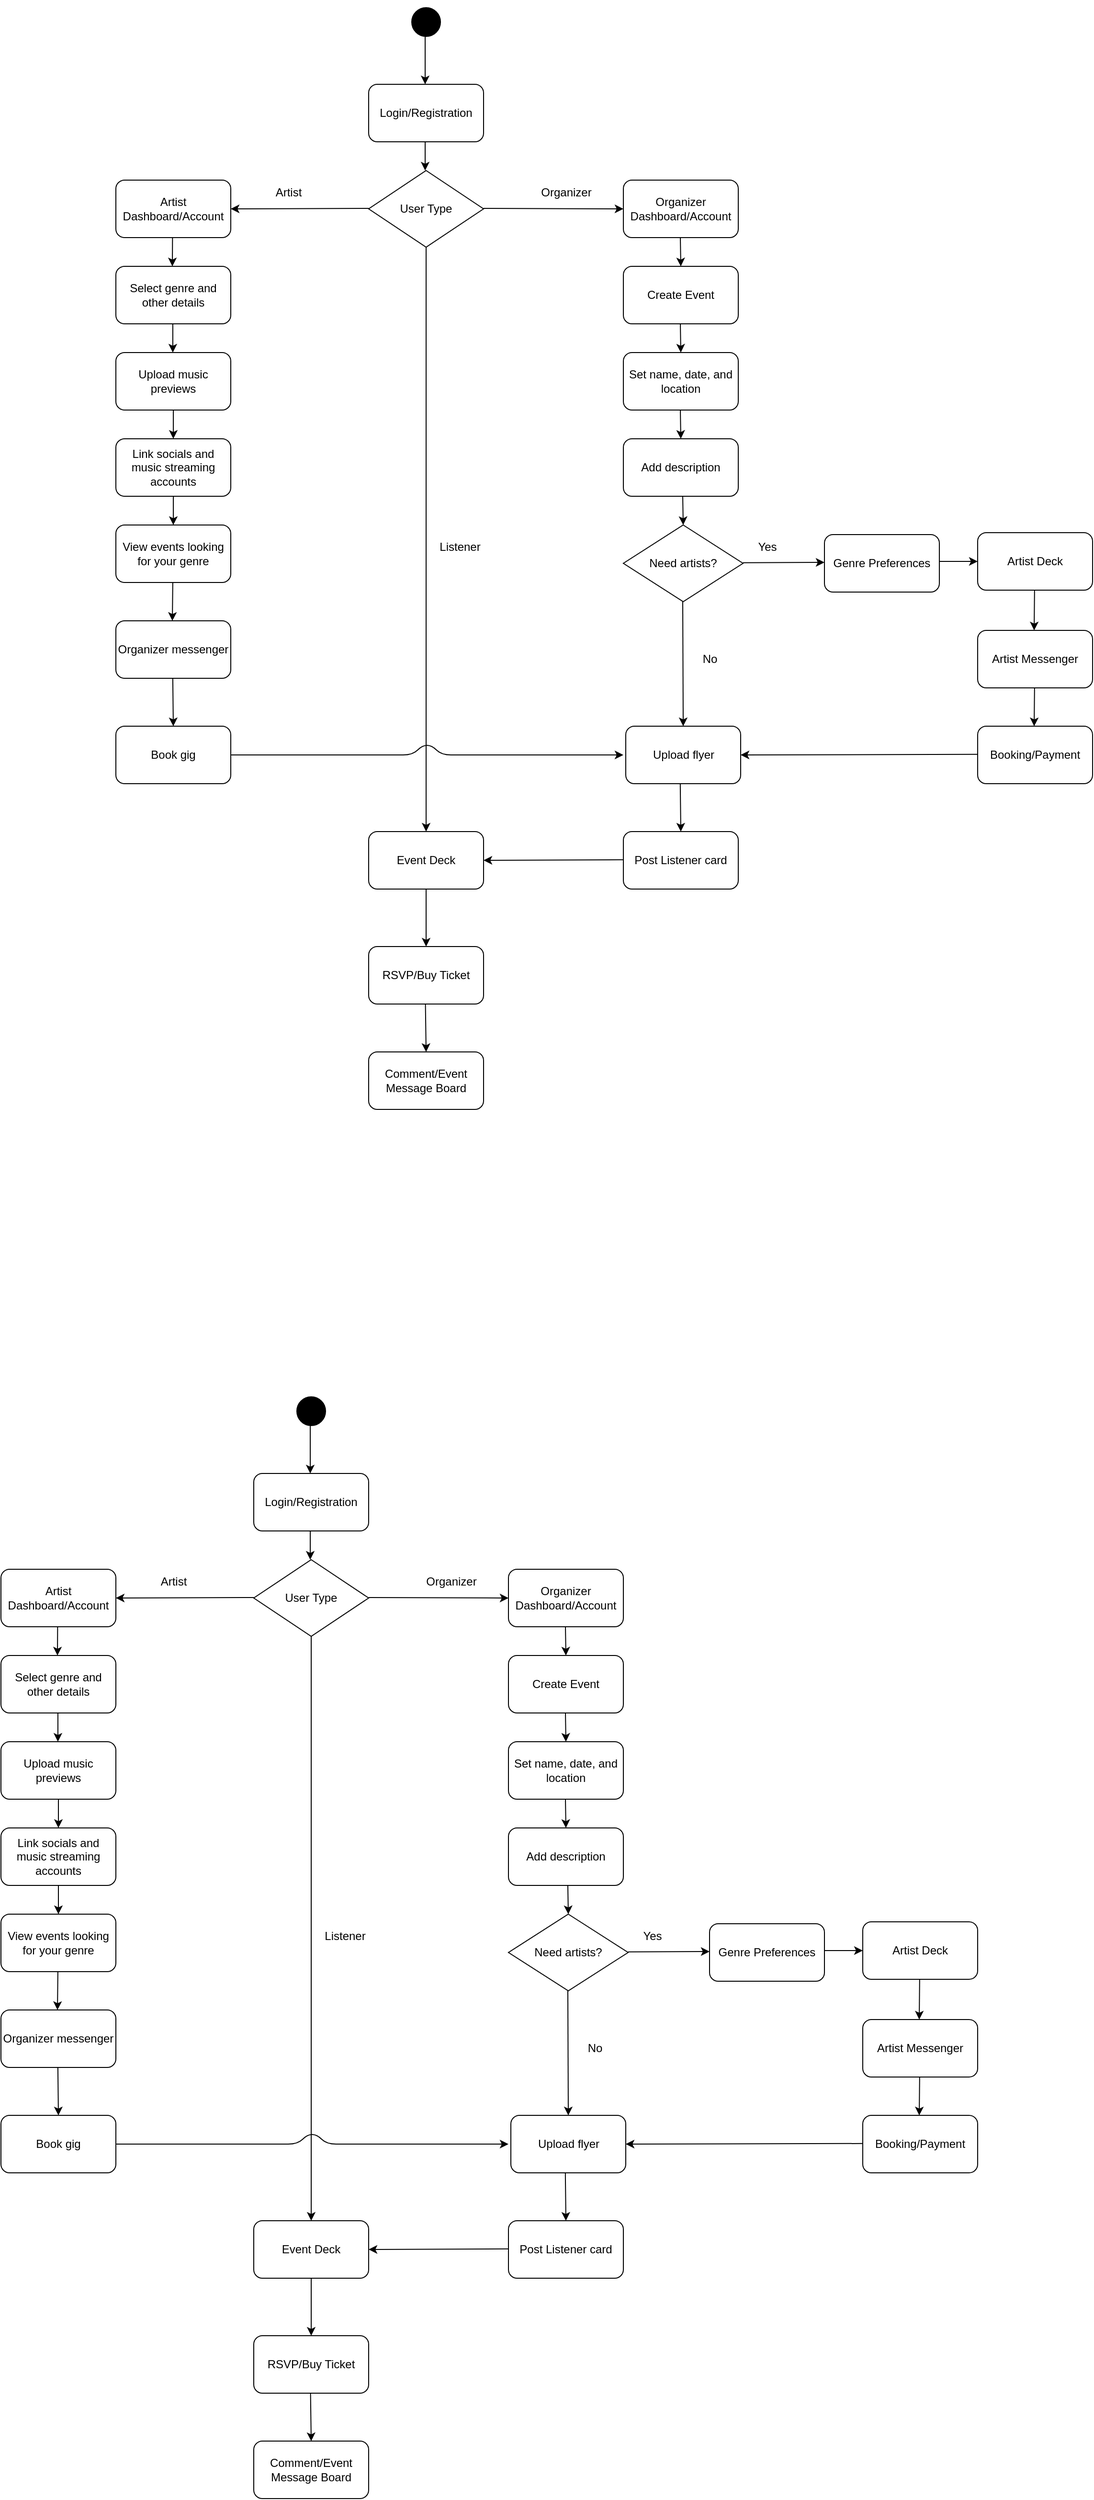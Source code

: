 <mxfile version="26.0.14">
  <diagram id="C5RBs43oDa-KdzZeNtuy" name="Page-1">
    <mxGraphModel dx="1079" dy="726" grid="1" gridSize="10" guides="1" tooltips="1" connect="1" arrows="1" fold="1" page="1" pageScale="1" pageWidth="3300" pageHeight="4681" math="0" shadow="0">
      <root>
        <mxCell id="WIyWlLk6GJQsqaUBKTNV-0" />
        <mxCell id="WIyWlLk6GJQsqaUBKTNV-1" parent="WIyWlLk6GJQsqaUBKTNV-0" />
        <mxCell id="DigcfTSRDrCoX3ZLGl0v-1" value="" style="ellipse;whiteSpace=wrap;html=1;aspect=fixed;fillColor=#000000;" parent="WIyWlLk6GJQsqaUBKTNV-1" vertex="1">
          <mxGeometry x="1649" y="70" width="30" height="30" as="geometry" />
        </mxCell>
        <mxCell id="DigcfTSRDrCoX3ZLGl0v-2" value="" style="endArrow=classic;html=1;rounded=0;" parent="WIyWlLk6GJQsqaUBKTNV-1" edge="1">
          <mxGeometry width="50" height="50" relative="1" as="geometry">
            <mxPoint x="1663" y="70" as="sourcePoint" />
            <mxPoint x="1663" y="150" as="targetPoint" />
            <Array as="points">
              <mxPoint x="1663" y="100" />
            </Array>
          </mxGeometry>
        </mxCell>
        <mxCell id="DigcfTSRDrCoX3ZLGl0v-3" value="Login/Registration" style="rounded=1;whiteSpace=wrap;html=1;" parent="WIyWlLk6GJQsqaUBKTNV-1" vertex="1">
          <mxGeometry x="1604" y="150" width="120" height="60" as="geometry" />
        </mxCell>
        <mxCell id="DigcfTSRDrCoX3ZLGl0v-14" value="" style="endArrow=classic;html=1;rounded=0;" parent="WIyWlLk6GJQsqaUBKTNV-1" edge="1">
          <mxGeometry width="50" height="50" relative="1" as="geometry">
            <mxPoint x="1663" y="210" as="sourcePoint" />
            <mxPoint x="1663" y="240" as="targetPoint" />
          </mxGeometry>
        </mxCell>
        <mxCell id="DigcfTSRDrCoX3ZLGl0v-15" value="User Type" style="rhombus;whiteSpace=wrap;html=1;" parent="WIyWlLk6GJQsqaUBKTNV-1" vertex="1">
          <mxGeometry x="1604" y="240" width="120" height="80" as="geometry" />
        </mxCell>
        <mxCell id="DigcfTSRDrCoX3ZLGl0v-16" value="" style="endArrow=classic;html=1;rounded=0;" parent="WIyWlLk6GJQsqaUBKTNV-1" edge="1">
          <mxGeometry width="50" height="50" relative="1" as="geometry">
            <mxPoint x="1604" y="279.5" as="sourcePoint" />
            <mxPoint x="1460" y="280" as="targetPoint" />
          </mxGeometry>
        </mxCell>
        <mxCell id="DigcfTSRDrCoX3ZLGl0v-17" value="Artist" style="text;html=1;align=center;verticalAlign=middle;resizable=0;points=[];autosize=1;strokeColor=none;fillColor=none;" parent="WIyWlLk6GJQsqaUBKTNV-1" vertex="1">
          <mxGeometry x="1495" y="248" width="50" height="30" as="geometry" />
        </mxCell>
        <mxCell id="DigcfTSRDrCoX3ZLGl0v-18" value="" style="endArrow=classic;html=1;rounded=0;" parent="WIyWlLk6GJQsqaUBKTNV-1" edge="1">
          <mxGeometry width="50" height="50" relative="1" as="geometry">
            <mxPoint x="1724" y="279.5" as="sourcePoint" />
            <mxPoint x="1870" y="280" as="targetPoint" />
          </mxGeometry>
        </mxCell>
        <mxCell id="DigcfTSRDrCoX3ZLGl0v-19" value="Organizer" style="text;html=1;align=center;verticalAlign=middle;resizable=0;points=[];autosize=1;strokeColor=none;fillColor=none;" parent="WIyWlLk6GJQsqaUBKTNV-1" vertex="1">
          <mxGeometry x="1770" y="248" width="80" height="30" as="geometry" />
        </mxCell>
        <mxCell id="DigcfTSRDrCoX3ZLGl0v-20" value="" style="endArrow=classic;html=1;rounded=0;entryX=0.5;entryY=0;entryDx=0;entryDy=0;" parent="WIyWlLk6GJQsqaUBKTNV-1" target="DigcfTSRDrCoX3ZLGl0v-23" edge="1">
          <mxGeometry width="50" height="50" relative="1" as="geometry">
            <mxPoint x="1664" y="320" as="sourcePoint" />
            <mxPoint x="1663" y="400" as="targetPoint" />
          </mxGeometry>
        </mxCell>
        <mxCell id="DigcfTSRDrCoX3ZLGl0v-21" value="Listener" style="text;html=1;align=center;verticalAlign=middle;resizable=0;points=[];autosize=1;strokeColor=none;fillColor=none;" parent="WIyWlLk6GJQsqaUBKTNV-1" vertex="1">
          <mxGeometry x="1664" y="618" width="70" height="30" as="geometry" />
        </mxCell>
        <mxCell id="DigcfTSRDrCoX3ZLGl0v-22" value="Artist Dashboard/Account" style="rounded=1;whiteSpace=wrap;html=1;" parent="WIyWlLk6GJQsqaUBKTNV-1" vertex="1">
          <mxGeometry x="1340" y="250" width="120" height="60" as="geometry" />
        </mxCell>
        <mxCell id="DigcfTSRDrCoX3ZLGl0v-23" value="Event Deck" style="rounded=1;whiteSpace=wrap;html=1;" parent="WIyWlLk6GJQsqaUBKTNV-1" vertex="1">
          <mxGeometry x="1604" y="930" width="120" height="60" as="geometry" />
        </mxCell>
        <mxCell id="DigcfTSRDrCoX3ZLGl0v-24" value="Organizer Dashboard/Account" style="rounded=1;whiteSpace=wrap;html=1;" parent="WIyWlLk6GJQsqaUBKTNV-1" vertex="1">
          <mxGeometry x="1870" y="250" width="120" height="60" as="geometry" />
        </mxCell>
        <mxCell id="DigcfTSRDrCoX3ZLGl0v-25" value="" style="endArrow=classic;html=1;rounded=0;exitX=0.675;exitY=1.05;exitDx=0;exitDy=0;exitPerimeter=0;" parent="WIyWlLk6GJQsqaUBKTNV-1" edge="1">
          <mxGeometry width="50" height="50" relative="1" as="geometry">
            <mxPoint x="1929.5" y="310" as="sourcePoint" />
            <mxPoint x="1930" y="340" as="targetPoint" />
          </mxGeometry>
        </mxCell>
        <mxCell id="DigcfTSRDrCoX3ZLGl0v-26" value="Create Event" style="rounded=1;whiteSpace=wrap;html=1;" parent="WIyWlLk6GJQsqaUBKTNV-1" vertex="1">
          <mxGeometry x="1870" y="340" width="120" height="60" as="geometry" />
        </mxCell>
        <mxCell id="DigcfTSRDrCoX3ZLGl0v-27" value="" style="endArrow=classic;html=1;rounded=0;" parent="WIyWlLk6GJQsqaUBKTNV-1" edge="1">
          <mxGeometry width="50" height="50" relative="1" as="geometry">
            <mxPoint x="1929.5" y="400" as="sourcePoint" />
            <mxPoint x="1930" y="430" as="targetPoint" />
          </mxGeometry>
        </mxCell>
        <mxCell id="DigcfTSRDrCoX3ZLGl0v-28" value="Set name, date, and location" style="rounded=1;whiteSpace=wrap;html=1;" parent="WIyWlLk6GJQsqaUBKTNV-1" vertex="1">
          <mxGeometry x="1870" y="430" width="120" height="60" as="geometry" />
        </mxCell>
        <mxCell id="DigcfTSRDrCoX3ZLGl0v-29" value="" style="endArrow=classic;html=1;rounded=0;" parent="WIyWlLk6GJQsqaUBKTNV-1" edge="1">
          <mxGeometry width="50" height="50" relative="1" as="geometry">
            <mxPoint x="1929.5" y="490" as="sourcePoint" />
            <mxPoint x="1930" y="520" as="targetPoint" />
          </mxGeometry>
        </mxCell>
        <mxCell id="DigcfTSRDrCoX3ZLGl0v-30" value="Need artists?" style="rhombus;whiteSpace=wrap;html=1;" parent="WIyWlLk6GJQsqaUBKTNV-1" vertex="1">
          <mxGeometry x="1870" y="610" width="125" height="80" as="geometry" />
        </mxCell>
        <mxCell id="DigcfTSRDrCoX3ZLGl0v-31" value="" style="endArrow=classic;html=1;rounded=0;entryX=0.5;entryY=0;entryDx=0;entryDy=0;" parent="WIyWlLk6GJQsqaUBKTNV-1" target="DigcfTSRDrCoX3ZLGl0v-34" edge="1">
          <mxGeometry width="50" height="50" relative="1" as="geometry">
            <mxPoint x="1932" y="690" as="sourcePoint" />
            <mxPoint x="1933" y="720" as="targetPoint" />
          </mxGeometry>
        </mxCell>
        <mxCell id="DigcfTSRDrCoX3ZLGl0v-32" value="No" style="text;html=1;align=center;verticalAlign=middle;resizable=0;points=[];autosize=1;strokeColor=none;fillColor=none;" parent="WIyWlLk6GJQsqaUBKTNV-1" vertex="1">
          <mxGeometry x="1940" y="735" width="40" height="30" as="geometry" />
        </mxCell>
        <mxCell id="DigcfTSRDrCoX3ZLGl0v-34" value="Upload flyer" style="rounded=1;whiteSpace=wrap;html=1;" parent="WIyWlLk6GJQsqaUBKTNV-1" vertex="1">
          <mxGeometry x="1872.5" y="820" width="120" height="60" as="geometry" />
        </mxCell>
        <mxCell id="DigcfTSRDrCoX3ZLGl0v-35" value="" style="endArrow=classic;html=1;rounded=0;" parent="WIyWlLk6GJQsqaUBKTNV-1" edge="1">
          <mxGeometry width="50" height="50" relative="1" as="geometry">
            <mxPoint x="1932" y="580" as="sourcePoint" />
            <mxPoint x="1932.5" y="610" as="targetPoint" />
          </mxGeometry>
        </mxCell>
        <mxCell id="DigcfTSRDrCoX3ZLGl0v-36" value="Add description" style="rounded=1;whiteSpace=wrap;html=1;" parent="WIyWlLk6GJQsqaUBKTNV-1" vertex="1">
          <mxGeometry x="1870" y="520" width="120" height="60" as="geometry" />
        </mxCell>
        <mxCell id="DigcfTSRDrCoX3ZLGl0v-37" value="" style="endArrow=classic;html=1;rounded=0;" parent="WIyWlLk6GJQsqaUBKTNV-1" edge="1">
          <mxGeometry width="50" height="50" relative="1" as="geometry">
            <mxPoint x="1995" y="649.41" as="sourcePoint" />
            <mxPoint x="2080" y="649" as="targetPoint" />
          </mxGeometry>
        </mxCell>
        <mxCell id="DigcfTSRDrCoX3ZLGl0v-38" value="Yes" style="text;html=1;align=center;verticalAlign=middle;resizable=0;points=[];autosize=1;strokeColor=none;fillColor=none;" parent="WIyWlLk6GJQsqaUBKTNV-1" vertex="1">
          <mxGeometry x="2000" y="618" width="40" height="30" as="geometry" />
        </mxCell>
        <mxCell id="DigcfTSRDrCoX3ZLGl0v-39" value="Genre Preferences" style="rounded=1;whiteSpace=wrap;html=1;" parent="WIyWlLk6GJQsqaUBKTNV-1" vertex="1">
          <mxGeometry x="2080" y="620" width="120" height="60" as="geometry" />
        </mxCell>
        <mxCell id="DigcfTSRDrCoX3ZLGl0v-40" value="" style="endArrow=classic;html=1;rounded=0;" parent="WIyWlLk6GJQsqaUBKTNV-1" edge="1">
          <mxGeometry width="50" height="50" relative="1" as="geometry">
            <mxPoint x="2200" y="648" as="sourcePoint" />
            <mxPoint x="2240" y="648" as="targetPoint" />
          </mxGeometry>
        </mxCell>
        <mxCell id="DigcfTSRDrCoX3ZLGl0v-41" value="Artist Deck" style="rounded=1;whiteSpace=wrap;html=1;" parent="WIyWlLk6GJQsqaUBKTNV-1" vertex="1">
          <mxGeometry x="2240" y="618" width="120" height="60" as="geometry" />
        </mxCell>
        <mxCell id="DigcfTSRDrCoX3ZLGl0v-42" value="" style="endArrow=classic;html=1;rounded=0;" parent="WIyWlLk6GJQsqaUBKTNV-1" edge="1">
          <mxGeometry width="50" height="50" relative="1" as="geometry">
            <mxPoint x="2299.41" y="678" as="sourcePoint" />
            <mxPoint x="2299" y="720" as="targetPoint" />
          </mxGeometry>
        </mxCell>
        <mxCell id="DigcfTSRDrCoX3ZLGl0v-43" value="Artist Messenger" style="rounded=1;whiteSpace=wrap;html=1;" parent="WIyWlLk6GJQsqaUBKTNV-1" vertex="1">
          <mxGeometry x="2240" y="720" width="120" height="60" as="geometry" />
        </mxCell>
        <mxCell id="DigcfTSRDrCoX3ZLGl0v-44" value="" style="endArrow=classic;html=1;rounded=0;" parent="WIyWlLk6GJQsqaUBKTNV-1" edge="1">
          <mxGeometry width="50" height="50" relative="1" as="geometry">
            <mxPoint x="2299.41" y="780" as="sourcePoint" />
            <mxPoint x="2299" y="820" as="targetPoint" />
          </mxGeometry>
        </mxCell>
        <mxCell id="DigcfTSRDrCoX3ZLGl0v-45" value="Booking/Payment" style="rounded=1;whiteSpace=wrap;html=1;" parent="WIyWlLk6GJQsqaUBKTNV-1" vertex="1">
          <mxGeometry x="2240" y="820" width="120" height="60" as="geometry" />
        </mxCell>
        <mxCell id="DigcfTSRDrCoX3ZLGl0v-46" value="" style="endArrow=classic;html=1;rounded=0;entryX=1;entryY=0.5;entryDx=0;entryDy=0;" parent="WIyWlLk6GJQsqaUBKTNV-1" target="DigcfTSRDrCoX3ZLGl0v-34" edge="1">
          <mxGeometry width="50" height="50" relative="1" as="geometry">
            <mxPoint x="2240" y="849.41" as="sourcePoint" />
            <mxPoint x="2160" y="849.41" as="targetPoint" />
          </mxGeometry>
        </mxCell>
        <mxCell id="DigcfTSRDrCoX3ZLGl0v-47" value="" style="endArrow=classic;html=1;rounded=0;" parent="WIyWlLk6GJQsqaUBKTNV-1" edge="1">
          <mxGeometry width="50" height="50" relative="1" as="geometry">
            <mxPoint x="1929.41" y="880" as="sourcePoint" />
            <mxPoint x="1930" y="930" as="targetPoint" />
          </mxGeometry>
        </mxCell>
        <mxCell id="DigcfTSRDrCoX3ZLGl0v-48" value="Post Listener card" style="rounded=1;whiteSpace=wrap;html=1;" parent="WIyWlLk6GJQsqaUBKTNV-1" vertex="1">
          <mxGeometry x="1870" y="930" width="120" height="60" as="geometry" />
        </mxCell>
        <mxCell id="DigcfTSRDrCoX3ZLGl0v-49" value="" style="endArrow=classic;html=1;rounded=0;entryX=1;entryY=0.5;entryDx=0;entryDy=0;" parent="WIyWlLk6GJQsqaUBKTNV-1" target="DigcfTSRDrCoX3ZLGl0v-23" edge="1">
          <mxGeometry width="50" height="50" relative="1" as="geometry">
            <mxPoint x="1870" y="959.41" as="sourcePoint" />
            <mxPoint x="1764" y="959.41" as="targetPoint" />
          </mxGeometry>
        </mxCell>
        <mxCell id="DigcfTSRDrCoX3ZLGl0v-50" value="" style="endArrow=classic;html=1;rounded=0;" parent="WIyWlLk6GJQsqaUBKTNV-1" edge="1">
          <mxGeometry width="50" height="50" relative="1" as="geometry">
            <mxPoint x="1664" y="990" as="sourcePoint" />
            <mxPoint x="1664" y="1050" as="targetPoint" />
            <Array as="points" />
          </mxGeometry>
        </mxCell>
        <mxCell id="DigcfTSRDrCoX3ZLGl0v-51" value="RSVP/Buy Ticket" style="rounded=1;whiteSpace=wrap;html=1;" parent="WIyWlLk6GJQsqaUBKTNV-1" vertex="1">
          <mxGeometry x="1604" y="1050" width="120" height="60" as="geometry" />
        </mxCell>
        <mxCell id="DigcfTSRDrCoX3ZLGl0v-52" value="" style="endArrow=classic;html=1;rounded=0;" parent="WIyWlLk6GJQsqaUBKTNV-1" edge="1">
          <mxGeometry width="50" height="50" relative="1" as="geometry">
            <mxPoint x="1663.29" y="1110" as="sourcePoint" />
            <mxPoint x="1664" y="1160" as="targetPoint" />
          </mxGeometry>
        </mxCell>
        <mxCell id="DigcfTSRDrCoX3ZLGl0v-53" value="Comment/Event Message Board" style="rounded=1;whiteSpace=wrap;html=1;" parent="WIyWlLk6GJQsqaUBKTNV-1" vertex="1">
          <mxGeometry x="1604" y="1160" width="120" height="60" as="geometry" />
        </mxCell>
        <mxCell id="DigcfTSRDrCoX3ZLGl0v-54" value="" style="endArrow=classic;html=1;rounded=0;" parent="WIyWlLk6GJQsqaUBKTNV-1" edge="1">
          <mxGeometry width="50" height="50" relative="1" as="geometry">
            <mxPoint x="1399.17" y="310" as="sourcePoint" />
            <mxPoint x="1399" y="340" as="targetPoint" />
          </mxGeometry>
        </mxCell>
        <mxCell id="DigcfTSRDrCoX3ZLGl0v-55" value="Link socials and music streaming accounts" style="rounded=1;whiteSpace=wrap;html=1;" parent="WIyWlLk6GJQsqaUBKTNV-1" vertex="1">
          <mxGeometry x="1340" y="520" width="120" height="60" as="geometry" />
        </mxCell>
        <mxCell id="DigcfTSRDrCoX3ZLGl0v-56" value="" style="endArrow=classic;html=1;rounded=0;" parent="WIyWlLk6GJQsqaUBKTNV-1" edge="1">
          <mxGeometry width="50" height="50" relative="1" as="geometry">
            <mxPoint x="1399.47" y="400" as="sourcePoint" />
            <mxPoint x="1399.47" y="430" as="targetPoint" />
          </mxGeometry>
        </mxCell>
        <mxCell id="DigcfTSRDrCoX3ZLGl0v-57" value="Select genre and other details" style="rounded=1;whiteSpace=wrap;html=1;" parent="WIyWlLk6GJQsqaUBKTNV-1" vertex="1">
          <mxGeometry x="1340" y="340" width="120" height="60" as="geometry" />
        </mxCell>
        <mxCell id="DigcfTSRDrCoX3ZLGl0v-58" value="Upload music previews" style="rounded=1;whiteSpace=wrap;html=1;" parent="WIyWlLk6GJQsqaUBKTNV-1" vertex="1">
          <mxGeometry x="1340" y="430" width="120" height="60" as="geometry" />
        </mxCell>
        <mxCell id="DigcfTSRDrCoX3ZLGl0v-59" value="" style="endArrow=classic;html=1;rounded=0;" parent="WIyWlLk6GJQsqaUBKTNV-1" edge="1">
          <mxGeometry width="50" height="50" relative="1" as="geometry">
            <mxPoint x="1400" y="490" as="sourcePoint" />
            <mxPoint x="1400" y="520" as="targetPoint" />
          </mxGeometry>
        </mxCell>
        <mxCell id="DigcfTSRDrCoX3ZLGl0v-60" value="" style="endArrow=classic;html=1;rounded=0;" parent="WIyWlLk6GJQsqaUBKTNV-1" edge="1">
          <mxGeometry width="50" height="50" relative="1" as="geometry">
            <mxPoint x="1400" y="580" as="sourcePoint" />
            <mxPoint x="1400" y="610" as="targetPoint" />
          </mxGeometry>
        </mxCell>
        <mxCell id="DigcfTSRDrCoX3ZLGl0v-61" value="View events looking for your genre" style="rounded=1;whiteSpace=wrap;html=1;" parent="WIyWlLk6GJQsqaUBKTNV-1" vertex="1">
          <mxGeometry x="1340" y="610" width="120" height="60" as="geometry" />
        </mxCell>
        <mxCell id="DigcfTSRDrCoX3ZLGl0v-62" value="" style="endArrow=classic;html=1;rounded=0;" parent="WIyWlLk6GJQsqaUBKTNV-1" edge="1">
          <mxGeometry width="50" height="50" relative="1" as="geometry">
            <mxPoint x="1399.44" y="670" as="sourcePoint" />
            <mxPoint x="1399" y="710" as="targetPoint" />
          </mxGeometry>
        </mxCell>
        <mxCell id="DigcfTSRDrCoX3ZLGl0v-63" value="Organizer messenger" style="rounded=1;whiteSpace=wrap;html=1;" parent="WIyWlLk6GJQsqaUBKTNV-1" vertex="1">
          <mxGeometry x="1340" y="710" width="120" height="60" as="geometry" />
        </mxCell>
        <mxCell id="DigcfTSRDrCoX3ZLGl0v-64" value="" style="endArrow=classic;html=1;rounded=0;entryX=0.5;entryY=0;entryDx=0;entryDy=0;" parent="WIyWlLk6GJQsqaUBKTNV-1" target="DigcfTSRDrCoX3ZLGl0v-65" edge="1">
          <mxGeometry width="50" height="50" relative="1" as="geometry">
            <mxPoint x="1399.44" y="770" as="sourcePoint" />
            <mxPoint x="1399" y="810" as="targetPoint" />
          </mxGeometry>
        </mxCell>
        <mxCell id="DigcfTSRDrCoX3ZLGl0v-65" value="Book gig" style="rounded=1;whiteSpace=wrap;html=1;" parent="WIyWlLk6GJQsqaUBKTNV-1" vertex="1">
          <mxGeometry x="1340" y="820" width="120" height="60" as="geometry" />
        </mxCell>
        <mxCell id="DigcfTSRDrCoX3ZLGl0v-68" value="" style="curved=1;endArrow=classic;html=1;rounded=0;exitX=1;exitY=0.5;exitDx=0;exitDy=0;" parent="WIyWlLk6GJQsqaUBKTNV-1" source="DigcfTSRDrCoX3ZLGl0v-65" edge="1">
          <mxGeometry width="50" height="50" relative="1" as="geometry">
            <mxPoint x="1480" y="850" as="sourcePoint" />
            <mxPoint x="1870" y="850" as="targetPoint" />
            <Array as="points">
              <mxPoint x="1540" y="850" />
              <mxPoint x="1520" y="850" />
              <mxPoint x="1630" y="850" />
              <mxPoint x="1650" y="850" />
              <mxPoint x="1660" y="840" />
              <mxPoint x="1670" y="840" />
              <mxPoint x="1680" y="850" />
              <mxPoint x="1700" y="850" />
            </Array>
          </mxGeometry>
        </mxCell>
        <mxCell id="LhBSmg9f6vdV7vfe6oYN-57" value="" style="ellipse;whiteSpace=wrap;html=1;aspect=fixed;fillColor=#000000;" vertex="1" parent="WIyWlLk6GJQsqaUBKTNV-1">
          <mxGeometry x="1529" y="1520" width="30" height="30" as="geometry" />
        </mxCell>
        <mxCell id="LhBSmg9f6vdV7vfe6oYN-58" value="" style="endArrow=classic;html=1;rounded=0;" edge="1" parent="WIyWlLk6GJQsqaUBKTNV-1">
          <mxGeometry width="50" height="50" relative="1" as="geometry">
            <mxPoint x="1543" y="1520" as="sourcePoint" />
            <mxPoint x="1543" y="1600" as="targetPoint" />
            <Array as="points">
              <mxPoint x="1543" y="1550" />
            </Array>
          </mxGeometry>
        </mxCell>
        <mxCell id="LhBSmg9f6vdV7vfe6oYN-59" value="Login/Registration" style="rounded=1;whiteSpace=wrap;html=1;" vertex="1" parent="WIyWlLk6GJQsqaUBKTNV-1">
          <mxGeometry x="1484" y="1600" width="120" height="60" as="geometry" />
        </mxCell>
        <mxCell id="LhBSmg9f6vdV7vfe6oYN-60" value="" style="endArrow=classic;html=1;rounded=0;" edge="1" parent="WIyWlLk6GJQsqaUBKTNV-1">
          <mxGeometry width="50" height="50" relative="1" as="geometry">
            <mxPoint x="1543" y="1660" as="sourcePoint" />
            <mxPoint x="1543" y="1690" as="targetPoint" />
          </mxGeometry>
        </mxCell>
        <mxCell id="LhBSmg9f6vdV7vfe6oYN-61" value="User Type" style="rhombus;whiteSpace=wrap;html=1;" vertex="1" parent="WIyWlLk6GJQsqaUBKTNV-1">
          <mxGeometry x="1484" y="1690" width="120" height="80" as="geometry" />
        </mxCell>
        <mxCell id="LhBSmg9f6vdV7vfe6oYN-62" value="" style="endArrow=classic;html=1;rounded=0;" edge="1" parent="WIyWlLk6GJQsqaUBKTNV-1">
          <mxGeometry width="50" height="50" relative="1" as="geometry">
            <mxPoint x="1484" y="1729.5" as="sourcePoint" />
            <mxPoint x="1340" y="1730" as="targetPoint" />
          </mxGeometry>
        </mxCell>
        <mxCell id="LhBSmg9f6vdV7vfe6oYN-63" value="Artist" style="text;html=1;align=center;verticalAlign=middle;resizable=0;points=[];autosize=1;strokeColor=none;fillColor=none;" vertex="1" parent="WIyWlLk6GJQsqaUBKTNV-1">
          <mxGeometry x="1375" y="1698" width="50" height="30" as="geometry" />
        </mxCell>
        <mxCell id="LhBSmg9f6vdV7vfe6oYN-64" value="" style="endArrow=classic;html=1;rounded=0;" edge="1" parent="WIyWlLk6GJQsqaUBKTNV-1">
          <mxGeometry width="50" height="50" relative="1" as="geometry">
            <mxPoint x="1604" y="1729.5" as="sourcePoint" />
            <mxPoint x="1750" y="1730" as="targetPoint" />
          </mxGeometry>
        </mxCell>
        <mxCell id="LhBSmg9f6vdV7vfe6oYN-65" value="Organizer" style="text;html=1;align=center;verticalAlign=middle;resizable=0;points=[];autosize=1;strokeColor=none;fillColor=none;" vertex="1" parent="WIyWlLk6GJQsqaUBKTNV-1">
          <mxGeometry x="1650" y="1698" width="80" height="30" as="geometry" />
        </mxCell>
        <mxCell id="LhBSmg9f6vdV7vfe6oYN-66" value="" style="endArrow=classic;html=1;rounded=0;entryX=0.5;entryY=0;entryDx=0;entryDy=0;" edge="1" parent="WIyWlLk6GJQsqaUBKTNV-1" target="LhBSmg9f6vdV7vfe6oYN-69">
          <mxGeometry width="50" height="50" relative="1" as="geometry">
            <mxPoint x="1544" y="1770" as="sourcePoint" />
            <mxPoint x="1543" y="1850" as="targetPoint" />
          </mxGeometry>
        </mxCell>
        <mxCell id="LhBSmg9f6vdV7vfe6oYN-67" value="Listener" style="text;html=1;align=center;verticalAlign=middle;resizable=0;points=[];autosize=1;strokeColor=none;fillColor=none;" vertex="1" parent="WIyWlLk6GJQsqaUBKTNV-1">
          <mxGeometry x="1544" y="2068" width="70" height="30" as="geometry" />
        </mxCell>
        <mxCell id="LhBSmg9f6vdV7vfe6oYN-68" value="Artist Dashboard/Account" style="rounded=1;whiteSpace=wrap;html=1;" vertex="1" parent="WIyWlLk6GJQsqaUBKTNV-1">
          <mxGeometry x="1220" y="1700" width="120" height="60" as="geometry" />
        </mxCell>
        <mxCell id="LhBSmg9f6vdV7vfe6oYN-69" value="Event Deck" style="rounded=1;whiteSpace=wrap;html=1;" vertex="1" parent="WIyWlLk6GJQsqaUBKTNV-1">
          <mxGeometry x="1484" y="2380" width="120" height="60" as="geometry" />
        </mxCell>
        <mxCell id="LhBSmg9f6vdV7vfe6oYN-70" value="Organizer Dashboard/Account" style="rounded=1;whiteSpace=wrap;html=1;" vertex="1" parent="WIyWlLk6GJQsqaUBKTNV-1">
          <mxGeometry x="1750" y="1700" width="120" height="60" as="geometry" />
        </mxCell>
        <mxCell id="LhBSmg9f6vdV7vfe6oYN-71" value="" style="endArrow=classic;html=1;rounded=0;exitX=0.675;exitY=1.05;exitDx=0;exitDy=0;exitPerimeter=0;" edge="1" parent="WIyWlLk6GJQsqaUBKTNV-1">
          <mxGeometry width="50" height="50" relative="1" as="geometry">
            <mxPoint x="1809.5" y="1760" as="sourcePoint" />
            <mxPoint x="1810" y="1790" as="targetPoint" />
          </mxGeometry>
        </mxCell>
        <mxCell id="LhBSmg9f6vdV7vfe6oYN-72" value="Create Event" style="rounded=1;whiteSpace=wrap;html=1;" vertex="1" parent="WIyWlLk6GJQsqaUBKTNV-1">
          <mxGeometry x="1750" y="1790" width="120" height="60" as="geometry" />
        </mxCell>
        <mxCell id="LhBSmg9f6vdV7vfe6oYN-73" value="" style="endArrow=classic;html=1;rounded=0;" edge="1" parent="WIyWlLk6GJQsqaUBKTNV-1">
          <mxGeometry width="50" height="50" relative="1" as="geometry">
            <mxPoint x="1809.5" y="1850" as="sourcePoint" />
            <mxPoint x="1810" y="1880" as="targetPoint" />
          </mxGeometry>
        </mxCell>
        <mxCell id="LhBSmg9f6vdV7vfe6oYN-74" value="Set name, date, and location" style="rounded=1;whiteSpace=wrap;html=1;" vertex="1" parent="WIyWlLk6GJQsqaUBKTNV-1">
          <mxGeometry x="1750" y="1880" width="120" height="60" as="geometry" />
        </mxCell>
        <mxCell id="LhBSmg9f6vdV7vfe6oYN-75" value="" style="endArrow=classic;html=1;rounded=0;" edge="1" parent="WIyWlLk6GJQsqaUBKTNV-1">
          <mxGeometry width="50" height="50" relative="1" as="geometry">
            <mxPoint x="1809.5" y="1940" as="sourcePoint" />
            <mxPoint x="1810" y="1970" as="targetPoint" />
          </mxGeometry>
        </mxCell>
        <mxCell id="LhBSmg9f6vdV7vfe6oYN-76" value="Need artists?" style="rhombus;whiteSpace=wrap;html=1;" vertex="1" parent="WIyWlLk6GJQsqaUBKTNV-1">
          <mxGeometry x="1750" y="2060" width="125" height="80" as="geometry" />
        </mxCell>
        <mxCell id="LhBSmg9f6vdV7vfe6oYN-77" value="" style="endArrow=classic;html=1;rounded=0;entryX=0.5;entryY=0;entryDx=0;entryDy=0;" edge="1" parent="WIyWlLk6GJQsqaUBKTNV-1" target="LhBSmg9f6vdV7vfe6oYN-79">
          <mxGeometry width="50" height="50" relative="1" as="geometry">
            <mxPoint x="1812" y="2140" as="sourcePoint" />
            <mxPoint x="1813" y="2170" as="targetPoint" />
          </mxGeometry>
        </mxCell>
        <mxCell id="LhBSmg9f6vdV7vfe6oYN-78" value="No" style="text;html=1;align=center;verticalAlign=middle;resizable=0;points=[];autosize=1;strokeColor=none;fillColor=none;" vertex="1" parent="WIyWlLk6GJQsqaUBKTNV-1">
          <mxGeometry x="1820" y="2185" width="40" height="30" as="geometry" />
        </mxCell>
        <mxCell id="LhBSmg9f6vdV7vfe6oYN-79" value="Upload flyer" style="rounded=1;whiteSpace=wrap;html=1;" vertex="1" parent="WIyWlLk6GJQsqaUBKTNV-1">
          <mxGeometry x="1752.5" y="2270" width="120" height="60" as="geometry" />
        </mxCell>
        <mxCell id="LhBSmg9f6vdV7vfe6oYN-80" value="" style="endArrow=classic;html=1;rounded=0;" edge="1" parent="WIyWlLk6GJQsqaUBKTNV-1">
          <mxGeometry width="50" height="50" relative="1" as="geometry">
            <mxPoint x="1812" y="2030" as="sourcePoint" />
            <mxPoint x="1812.5" y="2060" as="targetPoint" />
          </mxGeometry>
        </mxCell>
        <mxCell id="LhBSmg9f6vdV7vfe6oYN-81" value="Add description" style="rounded=1;whiteSpace=wrap;html=1;" vertex="1" parent="WIyWlLk6GJQsqaUBKTNV-1">
          <mxGeometry x="1750" y="1970" width="120" height="60" as="geometry" />
        </mxCell>
        <mxCell id="LhBSmg9f6vdV7vfe6oYN-82" value="" style="endArrow=classic;html=1;rounded=0;" edge="1" parent="WIyWlLk6GJQsqaUBKTNV-1">
          <mxGeometry width="50" height="50" relative="1" as="geometry">
            <mxPoint x="1875" y="2099.41" as="sourcePoint" />
            <mxPoint x="1960" y="2099" as="targetPoint" />
          </mxGeometry>
        </mxCell>
        <mxCell id="LhBSmg9f6vdV7vfe6oYN-83" value="Yes" style="text;html=1;align=center;verticalAlign=middle;resizable=0;points=[];autosize=1;strokeColor=none;fillColor=none;" vertex="1" parent="WIyWlLk6GJQsqaUBKTNV-1">
          <mxGeometry x="1880" y="2068" width="40" height="30" as="geometry" />
        </mxCell>
        <mxCell id="LhBSmg9f6vdV7vfe6oYN-84" value="Genre Preferences" style="rounded=1;whiteSpace=wrap;html=1;" vertex="1" parent="WIyWlLk6GJQsqaUBKTNV-1">
          <mxGeometry x="1960" y="2070" width="120" height="60" as="geometry" />
        </mxCell>
        <mxCell id="LhBSmg9f6vdV7vfe6oYN-85" value="" style="endArrow=classic;html=1;rounded=0;" edge="1" parent="WIyWlLk6GJQsqaUBKTNV-1">
          <mxGeometry width="50" height="50" relative="1" as="geometry">
            <mxPoint x="2080" y="2098" as="sourcePoint" />
            <mxPoint x="2120" y="2098" as="targetPoint" />
          </mxGeometry>
        </mxCell>
        <mxCell id="LhBSmg9f6vdV7vfe6oYN-86" value="Artist Deck" style="rounded=1;whiteSpace=wrap;html=1;" vertex="1" parent="WIyWlLk6GJQsqaUBKTNV-1">
          <mxGeometry x="2120" y="2068" width="120" height="60" as="geometry" />
        </mxCell>
        <mxCell id="LhBSmg9f6vdV7vfe6oYN-87" value="" style="endArrow=classic;html=1;rounded=0;" edge="1" parent="WIyWlLk6GJQsqaUBKTNV-1">
          <mxGeometry width="50" height="50" relative="1" as="geometry">
            <mxPoint x="2179.41" y="2128" as="sourcePoint" />
            <mxPoint x="2179" y="2170" as="targetPoint" />
          </mxGeometry>
        </mxCell>
        <mxCell id="LhBSmg9f6vdV7vfe6oYN-88" value="Artist Messenger" style="rounded=1;whiteSpace=wrap;html=1;" vertex="1" parent="WIyWlLk6GJQsqaUBKTNV-1">
          <mxGeometry x="2120" y="2170" width="120" height="60" as="geometry" />
        </mxCell>
        <mxCell id="LhBSmg9f6vdV7vfe6oYN-89" value="" style="endArrow=classic;html=1;rounded=0;" edge="1" parent="WIyWlLk6GJQsqaUBKTNV-1">
          <mxGeometry width="50" height="50" relative="1" as="geometry">
            <mxPoint x="2179.41" y="2230" as="sourcePoint" />
            <mxPoint x="2179" y="2270" as="targetPoint" />
          </mxGeometry>
        </mxCell>
        <mxCell id="LhBSmg9f6vdV7vfe6oYN-90" value="Booking/Payment" style="rounded=1;whiteSpace=wrap;html=1;" vertex="1" parent="WIyWlLk6GJQsqaUBKTNV-1">
          <mxGeometry x="2120" y="2270" width="120" height="60" as="geometry" />
        </mxCell>
        <mxCell id="LhBSmg9f6vdV7vfe6oYN-91" value="" style="endArrow=classic;html=1;rounded=0;entryX=1;entryY=0.5;entryDx=0;entryDy=0;" edge="1" parent="WIyWlLk6GJQsqaUBKTNV-1" target="LhBSmg9f6vdV7vfe6oYN-79">
          <mxGeometry width="50" height="50" relative="1" as="geometry">
            <mxPoint x="2120" y="2299.41" as="sourcePoint" />
            <mxPoint x="2040" y="2299.41" as="targetPoint" />
          </mxGeometry>
        </mxCell>
        <mxCell id="LhBSmg9f6vdV7vfe6oYN-92" value="" style="endArrow=classic;html=1;rounded=0;" edge="1" parent="WIyWlLk6GJQsqaUBKTNV-1">
          <mxGeometry width="50" height="50" relative="1" as="geometry">
            <mxPoint x="1809.41" y="2330" as="sourcePoint" />
            <mxPoint x="1810" y="2380" as="targetPoint" />
          </mxGeometry>
        </mxCell>
        <mxCell id="LhBSmg9f6vdV7vfe6oYN-93" value="Post Listener card" style="rounded=1;whiteSpace=wrap;html=1;" vertex="1" parent="WIyWlLk6GJQsqaUBKTNV-1">
          <mxGeometry x="1750" y="2380" width="120" height="60" as="geometry" />
        </mxCell>
        <mxCell id="LhBSmg9f6vdV7vfe6oYN-94" value="" style="endArrow=classic;html=1;rounded=0;entryX=1;entryY=0.5;entryDx=0;entryDy=0;" edge="1" parent="WIyWlLk6GJQsqaUBKTNV-1" target="LhBSmg9f6vdV7vfe6oYN-69">
          <mxGeometry width="50" height="50" relative="1" as="geometry">
            <mxPoint x="1750" y="2409.41" as="sourcePoint" />
            <mxPoint x="1644" y="2409.41" as="targetPoint" />
          </mxGeometry>
        </mxCell>
        <mxCell id="LhBSmg9f6vdV7vfe6oYN-95" value="" style="endArrow=classic;html=1;rounded=0;" edge="1" parent="WIyWlLk6GJQsqaUBKTNV-1">
          <mxGeometry width="50" height="50" relative="1" as="geometry">
            <mxPoint x="1544" y="2440" as="sourcePoint" />
            <mxPoint x="1544" y="2500" as="targetPoint" />
            <Array as="points" />
          </mxGeometry>
        </mxCell>
        <mxCell id="LhBSmg9f6vdV7vfe6oYN-96" value="RSVP/Buy Ticket" style="rounded=1;whiteSpace=wrap;html=1;" vertex="1" parent="WIyWlLk6GJQsqaUBKTNV-1">
          <mxGeometry x="1484" y="2500" width="120" height="60" as="geometry" />
        </mxCell>
        <mxCell id="LhBSmg9f6vdV7vfe6oYN-97" value="" style="endArrow=classic;html=1;rounded=0;" edge="1" parent="WIyWlLk6GJQsqaUBKTNV-1">
          <mxGeometry width="50" height="50" relative="1" as="geometry">
            <mxPoint x="1543.29" y="2560" as="sourcePoint" />
            <mxPoint x="1544" y="2610" as="targetPoint" />
          </mxGeometry>
        </mxCell>
        <mxCell id="LhBSmg9f6vdV7vfe6oYN-98" value="Comment/Event Message Board" style="rounded=1;whiteSpace=wrap;html=1;" vertex="1" parent="WIyWlLk6GJQsqaUBKTNV-1">
          <mxGeometry x="1484" y="2610" width="120" height="60" as="geometry" />
        </mxCell>
        <mxCell id="LhBSmg9f6vdV7vfe6oYN-99" value="" style="endArrow=classic;html=1;rounded=0;" edge="1" parent="WIyWlLk6GJQsqaUBKTNV-1">
          <mxGeometry width="50" height="50" relative="1" as="geometry">
            <mxPoint x="1279.17" y="1760" as="sourcePoint" />
            <mxPoint x="1279" y="1790" as="targetPoint" />
          </mxGeometry>
        </mxCell>
        <mxCell id="LhBSmg9f6vdV7vfe6oYN-100" value="Link socials and music streaming accounts" style="rounded=1;whiteSpace=wrap;html=1;" vertex="1" parent="WIyWlLk6GJQsqaUBKTNV-1">
          <mxGeometry x="1220" y="1970" width="120" height="60" as="geometry" />
        </mxCell>
        <mxCell id="LhBSmg9f6vdV7vfe6oYN-101" value="" style="endArrow=classic;html=1;rounded=0;" edge="1" parent="WIyWlLk6GJQsqaUBKTNV-1">
          <mxGeometry width="50" height="50" relative="1" as="geometry">
            <mxPoint x="1279.47" y="1850" as="sourcePoint" />
            <mxPoint x="1279.47" y="1880" as="targetPoint" />
          </mxGeometry>
        </mxCell>
        <mxCell id="LhBSmg9f6vdV7vfe6oYN-102" value="Select genre and other details" style="rounded=1;whiteSpace=wrap;html=1;" vertex="1" parent="WIyWlLk6GJQsqaUBKTNV-1">
          <mxGeometry x="1220" y="1790" width="120" height="60" as="geometry" />
        </mxCell>
        <mxCell id="LhBSmg9f6vdV7vfe6oYN-103" value="Upload music previews" style="rounded=1;whiteSpace=wrap;html=1;" vertex="1" parent="WIyWlLk6GJQsqaUBKTNV-1">
          <mxGeometry x="1220" y="1880" width="120" height="60" as="geometry" />
        </mxCell>
        <mxCell id="LhBSmg9f6vdV7vfe6oYN-104" value="" style="endArrow=classic;html=1;rounded=0;" edge="1" parent="WIyWlLk6GJQsqaUBKTNV-1">
          <mxGeometry width="50" height="50" relative="1" as="geometry">
            <mxPoint x="1280" y="1940" as="sourcePoint" />
            <mxPoint x="1280" y="1970" as="targetPoint" />
          </mxGeometry>
        </mxCell>
        <mxCell id="LhBSmg9f6vdV7vfe6oYN-105" value="" style="endArrow=classic;html=1;rounded=0;" edge="1" parent="WIyWlLk6GJQsqaUBKTNV-1">
          <mxGeometry width="50" height="50" relative="1" as="geometry">
            <mxPoint x="1280" y="2030" as="sourcePoint" />
            <mxPoint x="1280" y="2060" as="targetPoint" />
          </mxGeometry>
        </mxCell>
        <mxCell id="LhBSmg9f6vdV7vfe6oYN-106" value="View events looking for your genre" style="rounded=1;whiteSpace=wrap;html=1;" vertex="1" parent="WIyWlLk6GJQsqaUBKTNV-1">
          <mxGeometry x="1220" y="2060" width="120" height="60" as="geometry" />
        </mxCell>
        <mxCell id="LhBSmg9f6vdV7vfe6oYN-107" value="" style="endArrow=classic;html=1;rounded=0;" edge="1" parent="WIyWlLk6GJQsqaUBKTNV-1">
          <mxGeometry width="50" height="50" relative="1" as="geometry">
            <mxPoint x="1279.44" y="2120" as="sourcePoint" />
            <mxPoint x="1279" y="2160" as="targetPoint" />
          </mxGeometry>
        </mxCell>
        <mxCell id="LhBSmg9f6vdV7vfe6oYN-108" value="Organizer messenger" style="rounded=1;whiteSpace=wrap;html=1;" vertex="1" parent="WIyWlLk6GJQsqaUBKTNV-1">
          <mxGeometry x="1220" y="2160" width="120" height="60" as="geometry" />
        </mxCell>
        <mxCell id="LhBSmg9f6vdV7vfe6oYN-109" value="" style="endArrow=classic;html=1;rounded=0;entryX=0.5;entryY=0;entryDx=0;entryDy=0;" edge="1" parent="WIyWlLk6GJQsqaUBKTNV-1" target="LhBSmg9f6vdV7vfe6oYN-110">
          <mxGeometry width="50" height="50" relative="1" as="geometry">
            <mxPoint x="1279.44" y="2220" as="sourcePoint" />
            <mxPoint x="1279" y="2260" as="targetPoint" />
          </mxGeometry>
        </mxCell>
        <mxCell id="LhBSmg9f6vdV7vfe6oYN-110" value="Book gig" style="rounded=1;whiteSpace=wrap;html=1;" vertex="1" parent="WIyWlLk6GJQsqaUBKTNV-1">
          <mxGeometry x="1220" y="2270" width="120" height="60" as="geometry" />
        </mxCell>
        <mxCell id="LhBSmg9f6vdV7vfe6oYN-111" value="" style="curved=1;endArrow=classic;html=1;rounded=0;exitX=1;exitY=0.5;exitDx=0;exitDy=0;" edge="1" parent="WIyWlLk6GJQsqaUBKTNV-1" source="LhBSmg9f6vdV7vfe6oYN-110">
          <mxGeometry width="50" height="50" relative="1" as="geometry">
            <mxPoint x="1360" y="2300" as="sourcePoint" />
            <mxPoint x="1750" y="2300" as="targetPoint" />
            <Array as="points">
              <mxPoint x="1420" y="2300" />
              <mxPoint x="1400" y="2300" />
              <mxPoint x="1510" y="2300" />
              <mxPoint x="1530" y="2300" />
              <mxPoint x="1540" y="2290" />
              <mxPoint x="1550" y="2290" />
              <mxPoint x="1560" y="2300" />
              <mxPoint x="1580" y="2300" />
            </Array>
          </mxGeometry>
        </mxCell>
      </root>
    </mxGraphModel>
  </diagram>
</mxfile>
